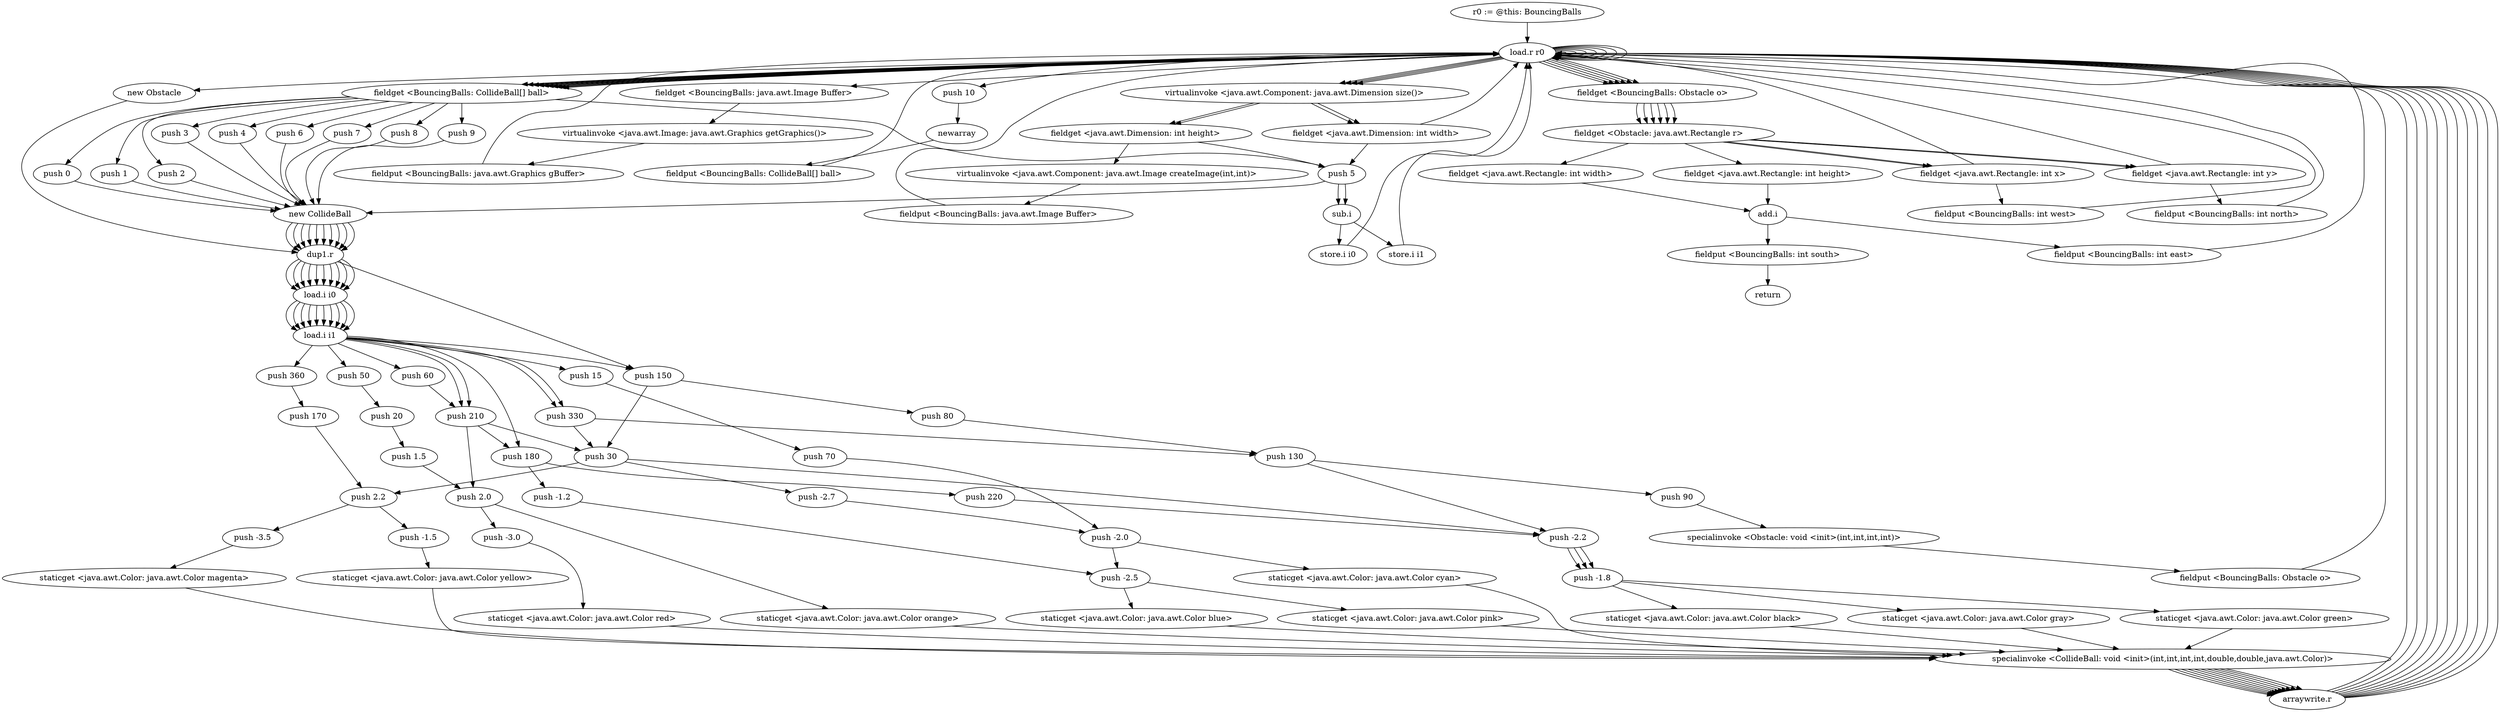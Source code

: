 digraph "" {
    "r0 := @this: BouncingBalls"
    "load.r r0"
    "r0 := @this: BouncingBalls"->"load.r r0";
    "load.r r0"->"load.r r0";
    "load.r r0"->"load.r r0";
    "virtualinvoke <java.awt.Component: java.awt.Dimension size()>"
    "load.r r0"->"virtualinvoke <java.awt.Component: java.awt.Dimension size()>";
    "fieldget <java.awt.Dimension: int width>"
    "virtualinvoke <java.awt.Component: java.awt.Dimension size()>"->"fieldget <java.awt.Dimension: int width>";
    "fieldget <java.awt.Dimension: int width>"->"load.r r0";
    "load.r r0"->"virtualinvoke <java.awt.Component: java.awt.Dimension size()>";
    "fieldget <java.awt.Dimension: int height>"
    "virtualinvoke <java.awt.Component: java.awt.Dimension size()>"->"fieldget <java.awt.Dimension: int height>";
    "virtualinvoke <java.awt.Component: java.awt.Image createImage(int,int)>"
    "fieldget <java.awt.Dimension: int height>"->"virtualinvoke <java.awt.Component: java.awt.Image createImage(int,int)>";
    "fieldput <BouncingBalls: java.awt.Image Buffer>"
    "virtualinvoke <java.awt.Component: java.awt.Image createImage(int,int)>"->"fieldput <BouncingBalls: java.awt.Image Buffer>";
    "fieldput <BouncingBalls: java.awt.Image Buffer>"->"load.r r0";
    "load.r r0"->"load.r r0";
    "fieldget <BouncingBalls: java.awt.Image Buffer>"
    "load.r r0"->"fieldget <BouncingBalls: java.awt.Image Buffer>";
    "virtualinvoke <java.awt.Image: java.awt.Graphics getGraphics()>"
    "fieldget <BouncingBalls: java.awt.Image Buffer>"->"virtualinvoke <java.awt.Image: java.awt.Graphics getGraphics()>";
    "fieldput <BouncingBalls: java.awt.Graphics gBuffer>"
    "virtualinvoke <java.awt.Image: java.awt.Graphics getGraphics()>"->"fieldput <BouncingBalls: java.awt.Graphics gBuffer>";
    "fieldput <BouncingBalls: java.awt.Graphics gBuffer>"->"load.r r0";
    "push 10"
    "load.r r0"->"push 10";
    "newarray"
    "push 10"->"newarray";
    "fieldput <BouncingBalls: CollideBall[] ball>"
    "newarray"->"fieldput <BouncingBalls: CollideBall[] ball>";
    "fieldput <BouncingBalls: CollideBall[] ball>"->"load.r r0";
    "load.r r0"->"virtualinvoke <java.awt.Component: java.awt.Dimension size()>";
    "virtualinvoke <java.awt.Component: java.awt.Dimension size()>"->"fieldget <java.awt.Dimension: int width>";
    "push 5"
    "fieldget <java.awt.Dimension: int width>"->"push 5";
    "sub.i"
    "push 5"->"sub.i";
    "store.i i0"
    "sub.i"->"store.i i0";
    "store.i i0"->"load.r r0";
    "load.r r0"->"virtualinvoke <java.awt.Component: java.awt.Dimension size()>";
    "virtualinvoke <java.awt.Component: java.awt.Dimension size()>"->"fieldget <java.awt.Dimension: int height>";
    "fieldget <java.awt.Dimension: int height>"->"push 5";
    "push 5"->"sub.i";
    "store.i i1"
    "sub.i"->"store.i i1";
    "store.i i1"->"load.r r0";
    "fieldget <BouncingBalls: CollideBall[] ball>"
    "load.r r0"->"fieldget <BouncingBalls: CollideBall[] ball>";
    "push 0"
    "fieldget <BouncingBalls: CollideBall[] ball>"->"push 0";
    "new CollideBall"
    "push 0"->"new CollideBall";
    "dup1.r"
    "new CollideBall"->"dup1.r";
    "load.i i0"
    "dup1.r"->"load.i i0";
    "load.i i1"
    "load.i i0"->"load.i i1";
    "push 50"
    "load.i i1"->"push 50";
    "push 20"
    "push 50"->"push 20";
    "push 1.5"
    "push 20"->"push 1.5";
    "push 2.0"
    "push 1.5"->"push 2.0";
    "staticget <java.awt.Color: java.awt.Color orange>"
    "push 2.0"->"staticget <java.awt.Color: java.awt.Color orange>";
    "specialinvoke <CollideBall: void <init>(int,int,int,int,double,double,java.awt.Color)>"
    "staticget <java.awt.Color: java.awt.Color orange>"->"specialinvoke <CollideBall: void <init>(int,int,int,int,double,double,java.awt.Color)>";
    "arraywrite.r"
    "specialinvoke <CollideBall: void <init>(int,int,int,int,double,double,java.awt.Color)>"->"arraywrite.r";
    "arraywrite.r"->"load.r r0";
    "load.r r0"->"fieldget <BouncingBalls: CollideBall[] ball>";
    "push 1"
    "fieldget <BouncingBalls: CollideBall[] ball>"->"push 1";
    "push 1"->"new CollideBall";
    "new CollideBall"->"dup1.r";
    "dup1.r"->"load.i i0";
    "load.i i0"->"load.i i1";
    "push 60"
    "load.i i1"->"push 60";
    "push 210"
    "push 60"->"push 210";
    "push 210"->"push 2.0";
    "push -3.0"
    "push 2.0"->"push -3.0";
    "staticget <java.awt.Color: java.awt.Color red>"
    "push -3.0"->"staticget <java.awt.Color: java.awt.Color red>";
    "staticget <java.awt.Color: java.awt.Color red>"->"specialinvoke <CollideBall: void <init>(int,int,int,int,double,double,java.awt.Color)>";
    "specialinvoke <CollideBall: void <init>(int,int,int,int,double,double,java.awt.Color)>"->"arraywrite.r";
    "arraywrite.r"->"load.r r0";
    "load.r r0"->"fieldget <BouncingBalls: CollideBall[] ball>";
    "push 2"
    "fieldget <BouncingBalls: CollideBall[] ball>"->"push 2";
    "push 2"->"new CollideBall";
    "new CollideBall"->"dup1.r";
    "dup1.r"->"load.i i0";
    "load.i i0"->"load.i i1";
    "push 15"
    "load.i i1"->"push 15";
    "push 70"
    "push 15"->"push 70";
    "push -2.0"
    "push 70"->"push -2.0";
    "push -2.5"
    "push -2.0"->"push -2.5";
    "staticget <java.awt.Color: java.awt.Color pink>"
    "push -2.5"->"staticget <java.awt.Color: java.awt.Color pink>";
    "staticget <java.awt.Color: java.awt.Color pink>"->"specialinvoke <CollideBall: void <init>(int,int,int,int,double,double,java.awt.Color)>";
    "specialinvoke <CollideBall: void <init>(int,int,int,int,double,double,java.awt.Color)>"->"arraywrite.r";
    "arraywrite.r"->"load.r r0";
    "load.r r0"->"fieldget <BouncingBalls: CollideBall[] ball>";
    "push 3"
    "fieldget <BouncingBalls: CollideBall[] ball>"->"push 3";
    "push 3"->"new CollideBall";
    "new CollideBall"->"dup1.r";
    "dup1.r"->"load.i i0";
    "load.i i0"->"load.i i1";
    "push 150"
    "load.i i1"->"push 150";
    "push 30"
    "push 150"->"push 30";
    "push -2.7"
    "push 30"->"push -2.7";
    "push -2.7"->"push -2.0";
    "staticget <java.awt.Color: java.awt.Color cyan>"
    "push -2.0"->"staticget <java.awt.Color: java.awt.Color cyan>";
    "staticget <java.awt.Color: java.awt.Color cyan>"->"specialinvoke <CollideBall: void <init>(int,int,int,int,double,double,java.awt.Color)>";
    "specialinvoke <CollideBall: void <init>(int,int,int,int,double,double,java.awt.Color)>"->"arraywrite.r";
    "arraywrite.r"->"load.r r0";
    "load.r r0"->"fieldget <BouncingBalls: CollideBall[] ball>";
    "push 4"
    "fieldget <BouncingBalls: CollideBall[] ball>"->"push 4";
    "push 4"->"new CollideBall";
    "new CollideBall"->"dup1.r";
    "dup1.r"->"load.i i0";
    "load.i i0"->"load.i i1";
    "load.i i1"->"push 210";
    "push 210"->"push 30";
    "push 2.2"
    "push 30"->"push 2.2";
    "push -3.5"
    "push 2.2"->"push -3.5";
    "staticget <java.awt.Color: java.awt.Color magenta>"
    "push -3.5"->"staticget <java.awt.Color: java.awt.Color magenta>";
    "staticget <java.awt.Color: java.awt.Color magenta>"->"specialinvoke <CollideBall: void <init>(int,int,int,int,double,double,java.awt.Color)>";
    "specialinvoke <CollideBall: void <init>(int,int,int,int,double,double,java.awt.Color)>"->"arraywrite.r";
    "arraywrite.r"->"load.r r0";
    "load.r r0"->"fieldget <BouncingBalls: CollideBall[] ball>";
    "fieldget <BouncingBalls: CollideBall[] ball>"->"push 5";
    "push 5"->"new CollideBall";
    "new CollideBall"->"dup1.r";
    "dup1.r"->"load.i i0";
    "load.i i0"->"load.i i1";
    "push 360"
    "load.i i1"->"push 360";
    "push 170"
    "push 360"->"push 170";
    "push 170"->"push 2.2";
    "push -1.5"
    "push 2.2"->"push -1.5";
    "staticget <java.awt.Color: java.awt.Color yellow>"
    "push -1.5"->"staticget <java.awt.Color: java.awt.Color yellow>";
    "staticget <java.awt.Color: java.awt.Color yellow>"->"specialinvoke <CollideBall: void <init>(int,int,int,int,double,double,java.awt.Color)>";
    "specialinvoke <CollideBall: void <init>(int,int,int,int,double,double,java.awt.Color)>"->"arraywrite.r";
    "arraywrite.r"->"load.r r0";
    "load.r r0"->"fieldget <BouncingBalls: CollideBall[] ball>";
    "push 6"
    "fieldget <BouncingBalls: CollideBall[] ball>"->"push 6";
    "push 6"->"new CollideBall";
    "new CollideBall"->"dup1.r";
    "dup1.r"->"load.i i0";
    "load.i i0"->"load.i i1";
    "load.i i1"->"push 210";
    "push 180"
    "push 210"->"push 180";
    "push -1.2"
    "push 180"->"push -1.2";
    "push -1.2"->"push -2.5";
    "staticget <java.awt.Color: java.awt.Color blue>"
    "push -2.5"->"staticget <java.awt.Color: java.awt.Color blue>";
    "staticget <java.awt.Color: java.awt.Color blue>"->"specialinvoke <CollideBall: void <init>(int,int,int,int,double,double,java.awt.Color)>";
    "specialinvoke <CollideBall: void <init>(int,int,int,int,double,double,java.awt.Color)>"->"arraywrite.r";
    "arraywrite.r"->"load.r r0";
    "load.r r0"->"fieldget <BouncingBalls: CollideBall[] ball>";
    "push 7"
    "fieldget <BouncingBalls: CollideBall[] ball>"->"push 7";
    "push 7"->"new CollideBall";
    "new CollideBall"->"dup1.r";
    "dup1.r"->"load.i i0";
    "load.i i0"->"load.i i1";
    "push 330"
    "load.i i1"->"push 330";
    "push 330"->"push 30";
    "push -2.2"
    "push 30"->"push -2.2";
    "push -1.8"
    "push -2.2"->"push -1.8";
    "staticget <java.awt.Color: java.awt.Color green>"
    "push -1.8"->"staticget <java.awt.Color: java.awt.Color green>";
    "staticget <java.awt.Color: java.awt.Color green>"->"specialinvoke <CollideBall: void <init>(int,int,int,int,double,double,java.awt.Color)>";
    "specialinvoke <CollideBall: void <init>(int,int,int,int,double,double,java.awt.Color)>"->"arraywrite.r";
    "arraywrite.r"->"load.r r0";
    "load.r r0"->"fieldget <BouncingBalls: CollideBall[] ball>";
    "push 8"
    "fieldget <BouncingBalls: CollideBall[] ball>"->"push 8";
    "push 8"->"new CollideBall";
    "new CollideBall"->"dup1.r";
    "dup1.r"->"load.i i0";
    "load.i i0"->"load.i i1";
    "load.i i1"->"push 180";
    "push 220"
    "push 180"->"push 220";
    "push 220"->"push -2.2";
    "push -2.2"->"push -1.8";
    "staticget <java.awt.Color: java.awt.Color black>"
    "push -1.8"->"staticget <java.awt.Color: java.awt.Color black>";
    "staticget <java.awt.Color: java.awt.Color black>"->"specialinvoke <CollideBall: void <init>(int,int,int,int,double,double,java.awt.Color)>";
    "specialinvoke <CollideBall: void <init>(int,int,int,int,double,double,java.awt.Color)>"->"arraywrite.r";
    "arraywrite.r"->"load.r r0";
    "load.r r0"->"fieldget <BouncingBalls: CollideBall[] ball>";
    "push 9"
    "fieldget <BouncingBalls: CollideBall[] ball>"->"push 9";
    "push 9"->"new CollideBall";
    "new CollideBall"->"dup1.r";
    "dup1.r"->"load.i i0";
    "load.i i0"->"load.i i1";
    "load.i i1"->"push 330";
    "push 130"
    "push 330"->"push 130";
    "push 130"->"push -2.2";
    "push -2.2"->"push -1.8";
    "staticget <java.awt.Color: java.awt.Color gray>"
    "push -1.8"->"staticget <java.awt.Color: java.awt.Color gray>";
    "staticget <java.awt.Color: java.awt.Color gray>"->"specialinvoke <CollideBall: void <init>(int,int,int,int,double,double,java.awt.Color)>";
    "specialinvoke <CollideBall: void <init>(int,int,int,int,double,double,java.awt.Color)>"->"arraywrite.r";
    "arraywrite.r"->"load.r r0";
    "new Obstacle"
    "load.r r0"->"new Obstacle";
    "new Obstacle"->"dup1.r";
    "dup1.r"->"push 150";
    "push 80"
    "push 150"->"push 80";
    "push 80"->"push 130";
    "push 90"
    "push 130"->"push 90";
    "specialinvoke <Obstacle: void <init>(int,int,int,int)>"
    "push 90"->"specialinvoke <Obstacle: void <init>(int,int,int,int)>";
    "fieldput <BouncingBalls: Obstacle o>"
    "specialinvoke <Obstacle: void <init>(int,int,int,int)>"->"fieldput <BouncingBalls: Obstacle o>";
    "fieldput <BouncingBalls: Obstacle o>"->"load.r r0";
    "load.r r0"->"load.r r0";
    "fieldget <BouncingBalls: Obstacle o>"
    "load.r r0"->"fieldget <BouncingBalls: Obstacle o>";
    "fieldget <Obstacle: java.awt.Rectangle r>"
    "fieldget <BouncingBalls: Obstacle o>"->"fieldget <Obstacle: java.awt.Rectangle r>";
    "fieldget <java.awt.Rectangle: int x>"
    "fieldget <Obstacle: java.awt.Rectangle r>"->"fieldget <java.awt.Rectangle: int x>";
    "fieldput <BouncingBalls: int west>"
    "fieldget <java.awt.Rectangle: int x>"->"fieldput <BouncingBalls: int west>";
    "fieldput <BouncingBalls: int west>"->"load.r r0";
    "load.r r0"->"load.r r0";
    "load.r r0"->"fieldget <BouncingBalls: Obstacle o>";
    "fieldget <BouncingBalls: Obstacle o>"->"fieldget <Obstacle: java.awt.Rectangle r>";
    "fieldget <java.awt.Rectangle: int y>"
    "fieldget <Obstacle: java.awt.Rectangle r>"->"fieldget <java.awt.Rectangle: int y>";
    "fieldput <BouncingBalls: int north>"
    "fieldget <java.awt.Rectangle: int y>"->"fieldput <BouncingBalls: int north>";
    "fieldput <BouncingBalls: int north>"->"load.r r0";
    "load.r r0"->"load.r r0";
    "load.r r0"->"fieldget <BouncingBalls: Obstacle o>";
    "fieldget <BouncingBalls: Obstacle o>"->"fieldget <Obstacle: java.awt.Rectangle r>";
    "fieldget <Obstacle: java.awt.Rectangle r>"->"fieldget <java.awt.Rectangle: int x>";
    "fieldget <java.awt.Rectangle: int x>"->"load.r r0";
    "load.r r0"->"fieldget <BouncingBalls: Obstacle o>";
    "fieldget <BouncingBalls: Obstacle o>"->"fieldget <Obstacle: java.awt.Rectangle r>";
    "fieldget <java.awt.Rectangle: int width>"
    "fieldget <Obstacle: java.awt.Rectangle r>"->"fieldget <java.awt.Rectangle: int width>";
    "add.i"
    "fieldget <java.awt.Rectangle: int width>"->"add.i";
    "fieldput <BouncingBalls: int east>"
    "add.i"->"fieldput <BouncingBalls: int east>";
    "fieldput <BouncingBalls: int east>"->"load.r r0";
    "load.r r0"->"load.r r0";
    "load.r r0"->"fieldget <BouncingBalls: Obstacle o>";
    "fieldget <BouncingBalls: Obstacle o>"->"fieldget <Obstacle: java.awt.Rectangle r>";
    "fieldget <Obstacle: java.awt.Rectangle r>"->"fieldget <java.awt.Rectangle: int y>";
    "fieldget <java.awt.Rectangle: int y>"->"load.r r0";
    "load.r r0"->"fieldget <BouncingBalls: Obstacle o>";
    "fieldget <BouncingBalls: Obstacle o>"->"fieldget <Obstacle: java.awt.Rectangle r>";
    "fieldget <java.awt.Rectangle: int height>"
    "fieldget <Obstacle: java.awt.Rectangle r>"->"fieldget <java.awt.Rectangle: int height>";
    "fieldget <java.awt.Rectangle: int height>"->"add.i";
    "fieldput <BouncingBalls: int south>"
    "add.i"->"fieldput <BouncingBalls: int south>";
    "return"
    "fieldput <BouncingBalls: int south>"->"return";
}
